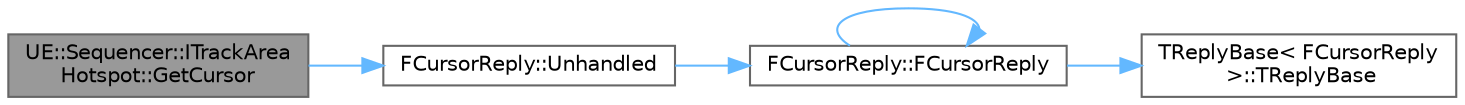 digraph "UE::Sequencer::ITrackAreaHotspot::GetCursor"
{
 // INTERACTIVE_SVG=YES
 // LATEX_PDF_SIZE
  bgcolor="transparent";
  edge [fontname=Helvetica,fontsize=10,labelfontname=Helvetica,labelfontsize=10];
  node [fontname=Helvetica,fontsize=10,shape=box,height=0.2,width=0.4];
  rankdir="LR";
  Node1 [id="Node000001",label="UE::Sequencer::ITrackArea\lHotspot::GetCursor",height=0.2,width=0.4,color="gray40", fillcolor="grey60", style="filled", fontcolor="black",tooltip=" "];
  Node1 -> Node2 [id="edge1_Node000001_Node000002",color="steelblue1",style="solid",tooltip=" "];
  Node2 [id="Node000002",label="FCursorReply::Unhandled",height=0.2,width=0.4,color="grey40", fillcolor="white", style="filled",URL="$dc/d33/classFCursorReply.html#aed4d84f85e822e8cf322323b2585cc04",tooltip="Makes a NULL response meaning no prefersce."];
  Node2 -> Node3 [id="edge2_Node000002_Node000003",color="steelblue1",style="solid",tooltip=" "];
  Node3 [id="Node000003",label="FCursorReply::FCursorReply",height=0.2,width=0.4,color="grey40", fillcolor="white", style="filled",URL="$dc/d33/classFCursorReply.html#ad73971e69b72c99bc1dea79340f6c3d6",tooltip="Internal constructor - makes a NULL result."];
  Node3 -> Node3 [id="edge3_Node000003_Node000003",color="steelblue1",style="solid",tooltip=" "];
  Node3 -> Node4 [id="edge4_Node000003_Node000004",color="steelblue1",style="solid",tooltip=" "];
  Node4 [id="Node000004",label="TReplyBase\< FCursorReply\l \>::TReplyBase",height=0.2,width=0.4,color="grey40", fillcolor="white", style="filled",URL="$d9/dab/classTReplyBase.html#a1e9ad2234a336e01bf672bdb3ac91423",tooltip=" "];
}
